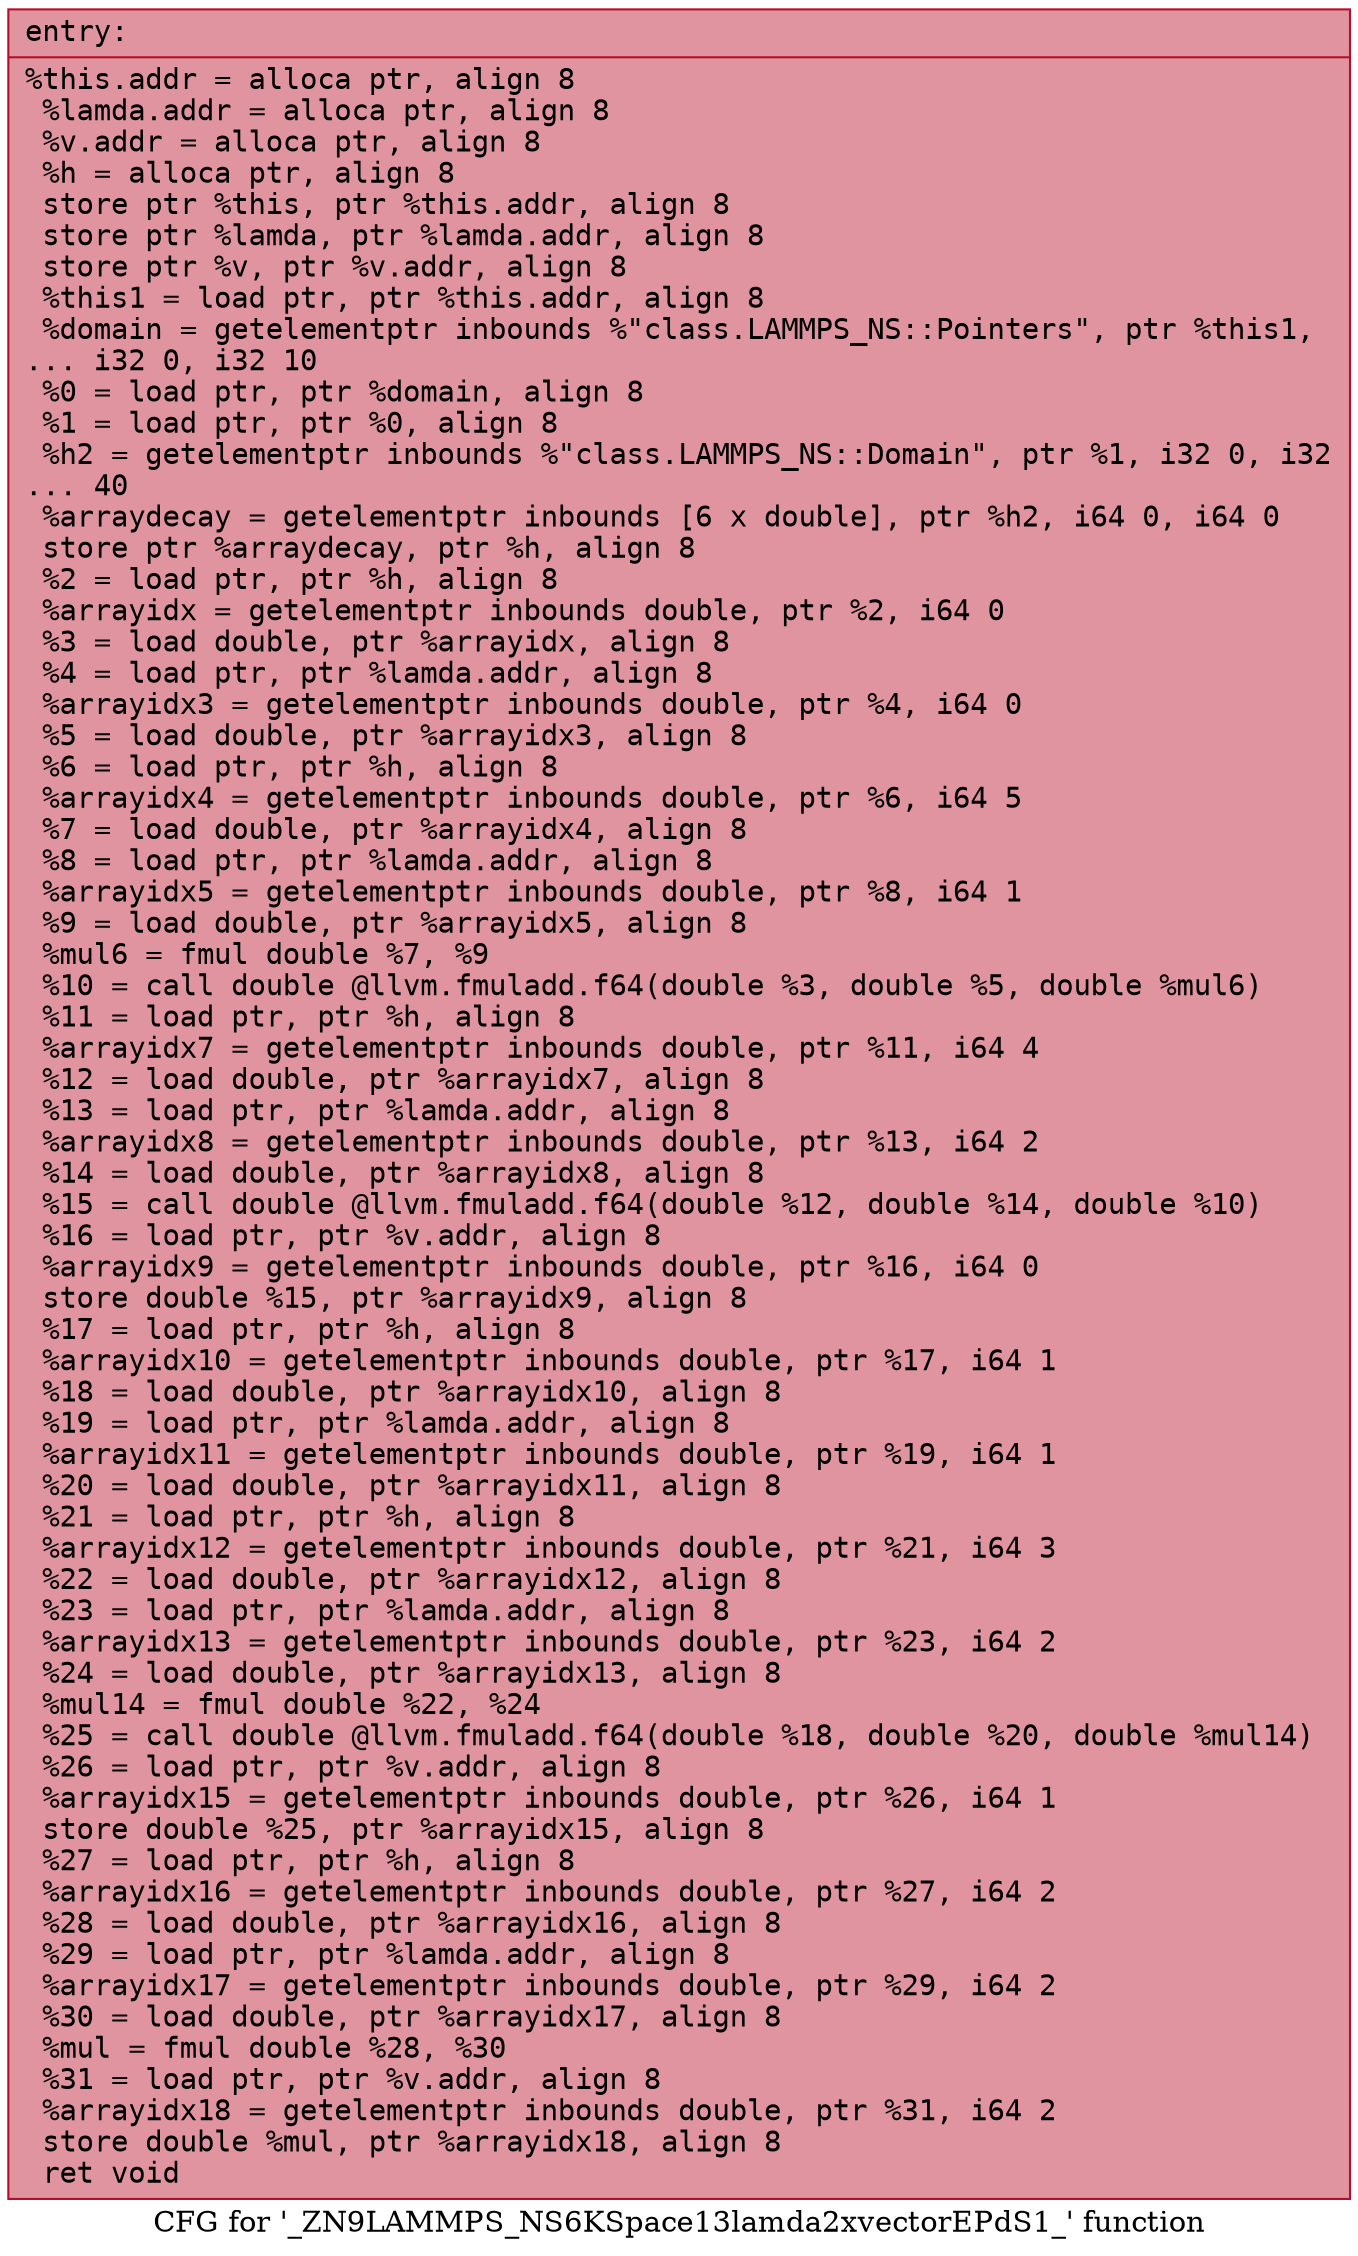 digraph "CFG for '_ZN9LAMMPS_NS6KSpace13lamda2xvectorEPdS1_' function" {
	label="CFG for '_ZN9LAMMPS_NS6KSpace13lamda2xvectorEPdS1_' function";

	Node0x55c423de0790 [shape=record,color="#b70d28ff", style=filled, fillcolor="#b70d2870" fontname="Courier",label="{entry:\l|  %this.addr = alloca ptr, align 8\l  %lamda.addr = alloca ptr, align 8\l  %v.addr = alloca ptr, align 8\l  %h = alloca ptr, align 8\l  store ptr %this, ptr %this.addr, align 8\l  store ptr %lamda, ptr %lamda.addr, align 8\l  store ptr %v, ptr %v.addr, align 8\l  %this1 = load ptr, ptr %this.addr, align 8\l  %domain = getelementptr inbounds %\"class.LAMMPS_NS::Pointers\", ptr %this1,\l... i32 0, i32 10\l  %0 = load ptr, ptr %domain, align 8\l  %1 = load ptr, ptr %0, align 8\l  %h2 = getelementptr inbounds %\"class.LAMMPS_NS::Domain\", ptr %1, i32 0, i32\l... 40\l  %arraydecay = getelementptr inbounds [6 x double], ptr %h2, i64 0, i64 0\l  store ptr %arraydecay, ptr %h, align 8\l  %2 = load ptr, ptr %h, align 8\l  %arrayidx = getelementptr inbounds double, ptr %2, i64 0\l  %3 = load double, ptr %arrayidx, align 8\l  %4 = load ptr, ptr %lamda.addr, align 8\l  %arrayidx3 = getelementptr inbounds double, ptr %4, i64 0\l  %5 = load double, ptr %arrayidx3, align 8\l  %6 = load ptr, ptr %h, align 8\l  %arrayidx4 = getelementptr inbounds double, ptr %6, i64 5\l  %7 = load double, ptr %arrayidx4, align 8\l  %8 = load ptr, ptr %lamda.addr, align 8\l  %arrayidx5 = getelementptr inbounds double, ptr %8, i64 1\l  %9 = load double, ptr %arrayidx5, align 8\l  %mul6 = fmul double %7, %9\l  %10 = call double @llvm.fmuladd.f64(double %3, double %5, double %mul6)\l  %11 = load ptr, ptr %h, align 8\l  %arrayidx7 = getelementptr inbounds double, ptr %11, i64 4\l  %12 = load double, ptr %arrayidx7, align 8\l  %13 = load ptr, ptr %lamda.addr, align 8\l  %arrayidx8 = getelementptr inbounds double, ptr %13, i64 2\l  %14 = load double, ptr %arrayidx8, align 8\l  %15 = call double @llvm.fmuladd.f64(double %12, double %14, double %10)\l  %16 = load ptr, ptr %v.addr, align 8\l  %arrayidx9 = getelementptr inbounds double, ptr %16, i64 0\l  store double %15, ptr %arrayidx9, align 8\l  %17 = load ptr, ptr %h, align 8\l  %arrayidx10 = getelementptr inbounds double, ptr %17, i64 1\l  %18 = load double, ptr %arrayidx10, align 8\l  %19 = load ptr, ptr %lamda.addr, align 8\l  %arrayidx11 = getelementptr inbounds double, ptr %19, i64 1\l  %20 = load double, ptr %arrayidx11, align 8\l  %21 = load ptr, ptr %h, align 8\l  %arrayidx12 = getelementptr inbounds double, ptr %21, i64 3\l  %22 = load double, ptr %arrayidx12, align 8\l  %23 = load ptr, ptr %lamda.addr, align 8\l  %arrayidx13 = getelementptr inbounds double, ptr %23, i64 2\l  %24 = load double, ptr %arrayidx13, align 8\l  %mul14 = fmul double %22, %24\l  %25 = call double @llvm.fmuladd.f64(double %18, double %20, double %mul14)\l  %26 = load ptr, ptr %v.addr, align 8\l  %arrayidx15 = getelementptr inbounds double, ptr %26, i64 1\l  store double %25, ptr %arrayidx15, align 8\l  %27 = load ptr, ptr %h, align 8\l  %arrayidx16 = getelementptr inbounds double, ptr %27, i64 2\l  %28 = load double, ptr %arrayidx16, align 8\l  %29 = load ptr, ptr %lamda.addr, align 8\l  %arrayidx17 = getelementptr inbounds double, ptr %29, i64 2\l  %30 = load double, ptr %arrayidx17, align 8\l  %mul = fmul double %28, %30\l  %31 = load ptr, ptr %v.addr, align 8\l  %arrayidx18 = getelementptr inbounds double, ptr %31, i64 2\l  store double %mul, ptr %arrayidx18, align 8\l  ret void\l}"];
}
